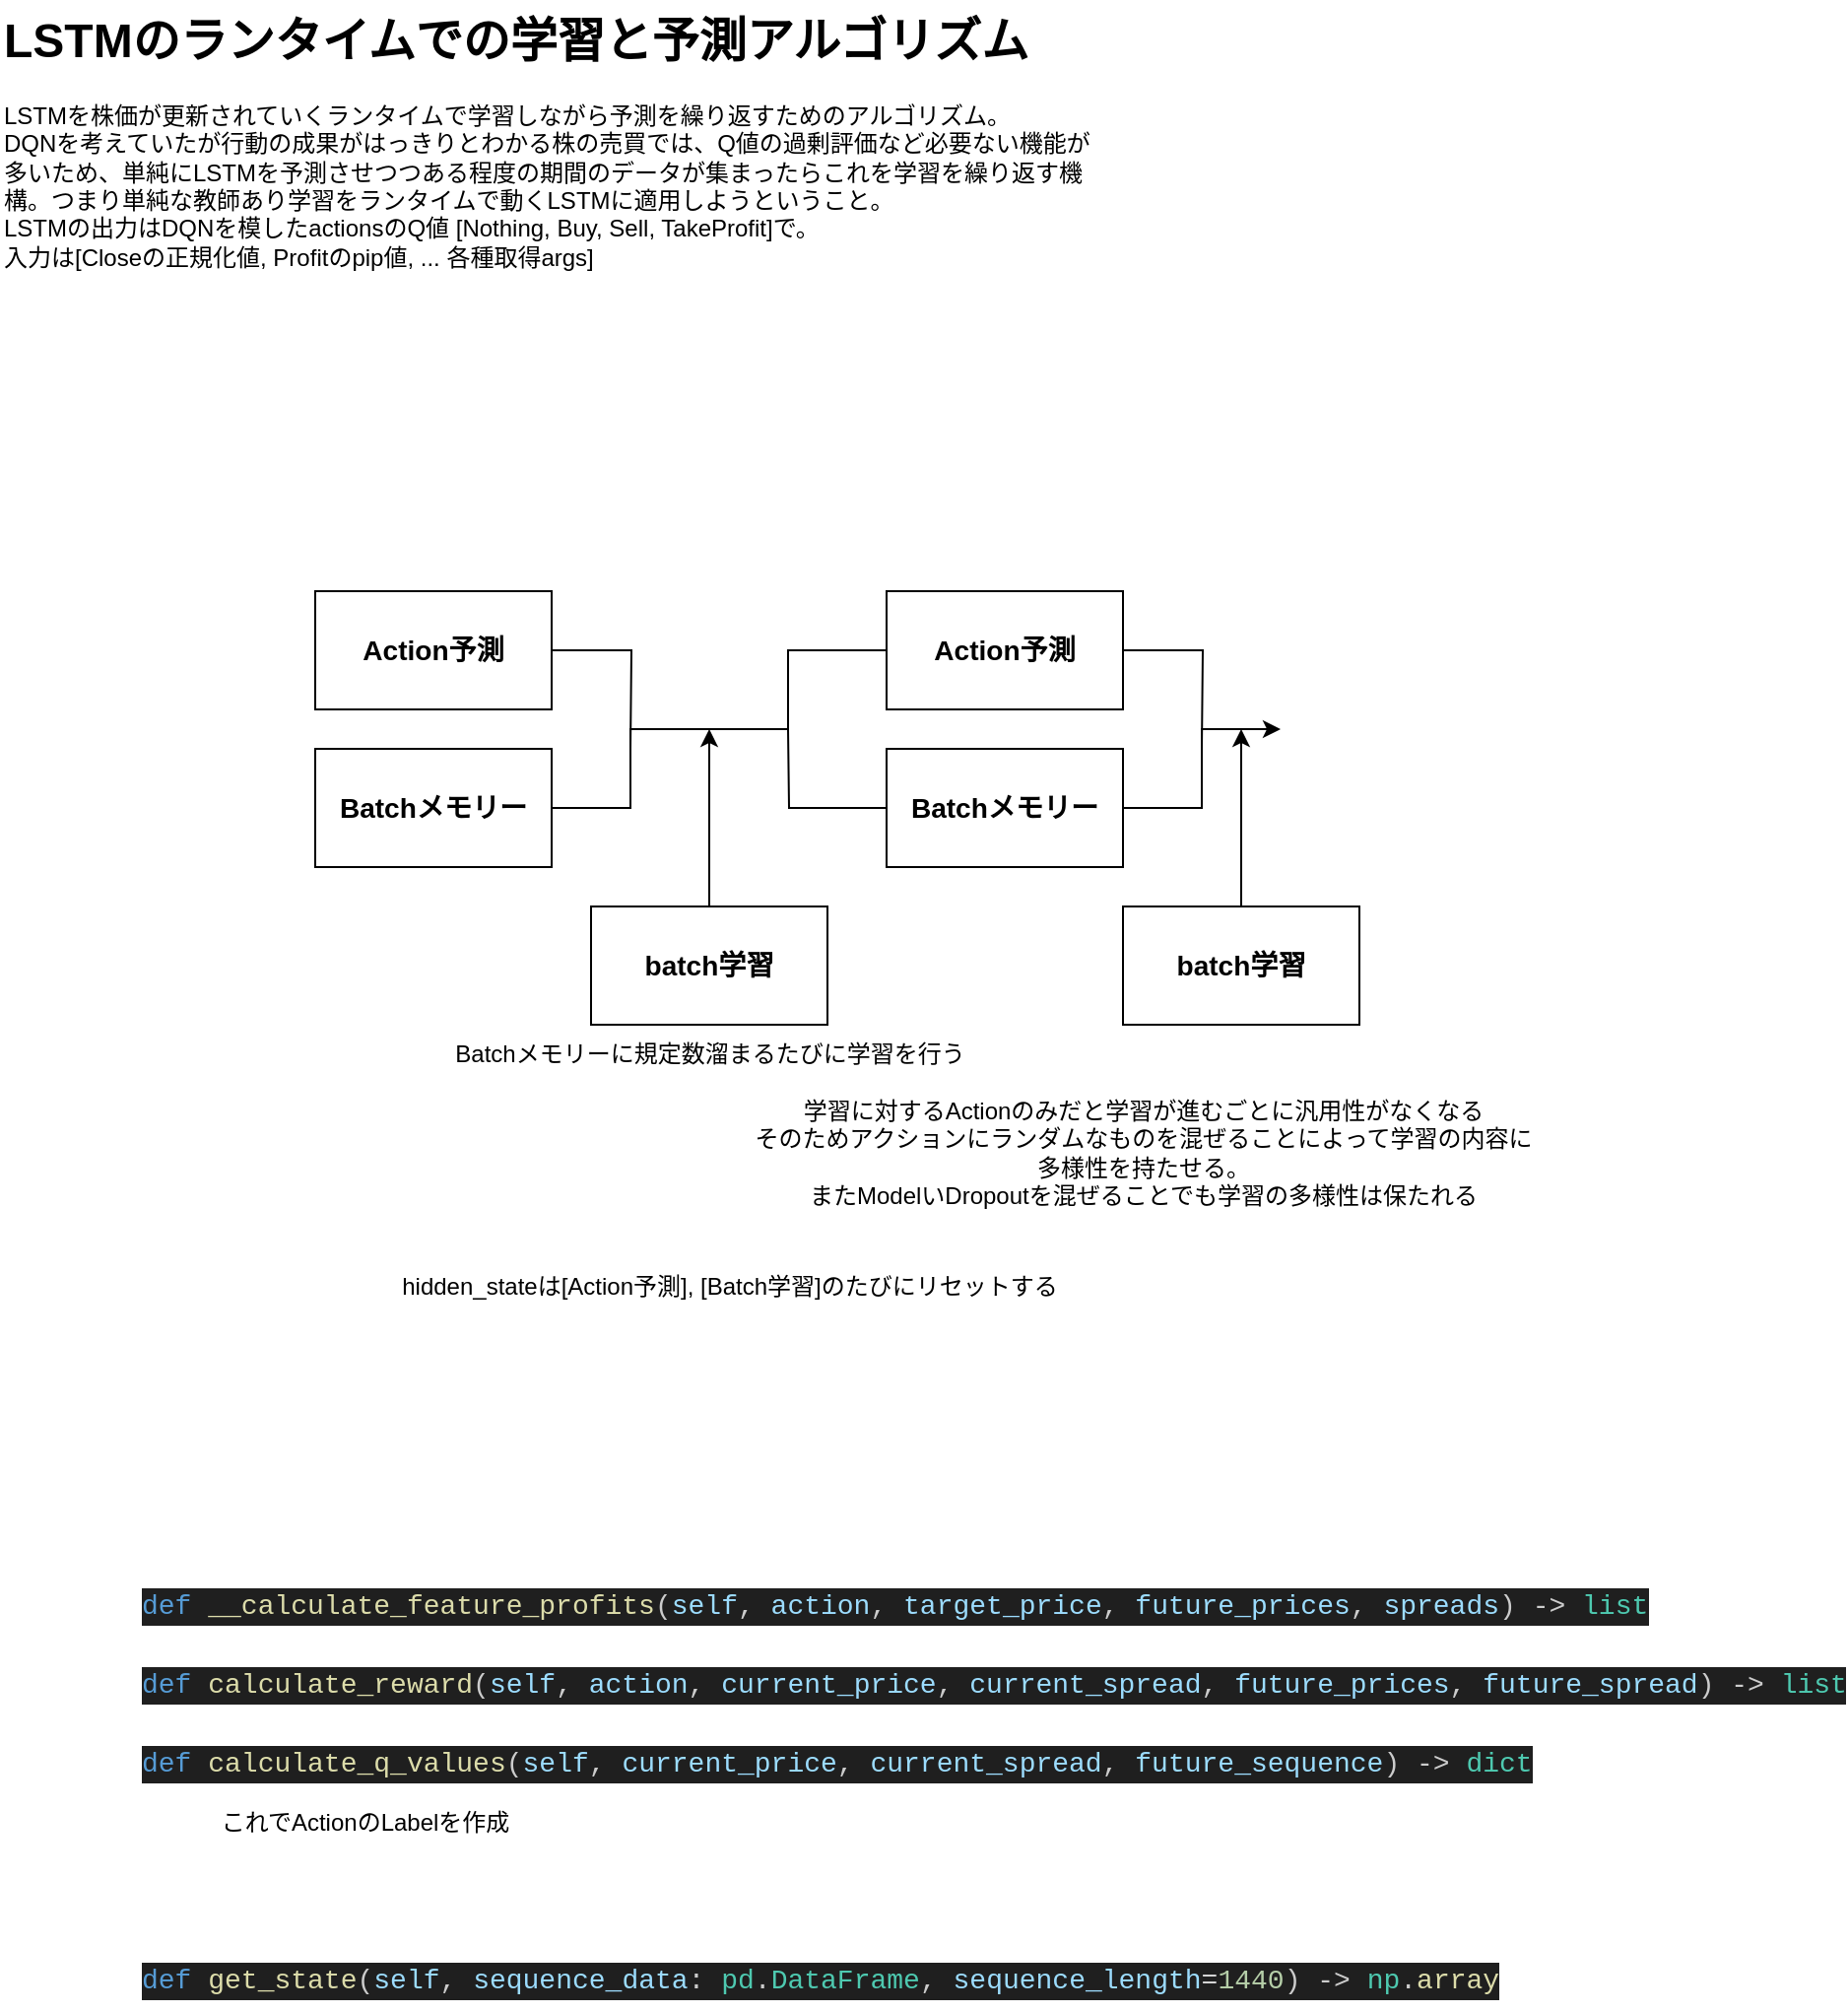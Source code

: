 <mxfile version="24.7.5">
  <diagram name="ページ1" id="PraJ6ARP3TR6e9wYblwK">
    <mxGraphModel dx="1434" dy="837" grid="1" gridSize="10" guides="1" tooltips="1" connect="1" arrows="1" fold="1" page="1" pageScale="1" pageWidth="1200" pageHeight="1920" math="0" shadow="0">
      <root>
        <mxCell id="0" />
        <mxCell id="1" parent="0" />
        <mxCell id="7utrK6tH0a4Ycz3FUUAE-1" value="&lt;h1 style=&quot;margin-top: 0px;&quot;&gt;LSTMのランタイムでの学習と予測アルゴリズム&lt;/h1&gt;&lt;div&gt;LSTMを株価が更新されていくランタイムで学習しながら予測を繰り返すためのアルゴリズム。&lt;/div&gt;&lt;div&gt;DQNを考えていたが行動の成果がはっきりとわかる株の売買では、Q値の過剰評価など必要ない機能が多いため、単純にLSTMを予測させつつある程度の期間のデータが集まったらこれを学習を繰り返す機構。つまり単純な教師あり学習をランタイムで動くLSTMに適用しようということ。&lt;/div&gt;&lt;div&gt;LSTMの出力はDQNを模したactionsのQ値 [Nothing, Buy, Sell, TakeProfit]で。&lt;/div&gt;&lt;div&gt;入力は[Closeの正規化値, Profitのpip値, ... 各種取得args]&lt;/div&gt;" style="text;html=1;whiteSpace=wrap;overflow=hidden;rounded=0;" vertex="1" parent="1">
          <mxGeometry x="40" y="30" width="560" height="160" as="geometry" />
        </mxCell>
        <mxCell id="7utrK6tH0a4Ycz3FUUAE-12" style="edgeStyle=orthogonalEdgeStyle;rounded=0;orthogonalLoop=1;jettySize=auto;html=1;" edge="1" parent="1" source="7utrK6tH0a4Ycz3FUUAE-5">
          <mxGeometry relative="1" as="geometry">
            <mxPoint x="400" y="400" as="targetPoint" />
          </mxGeometry>
        </mxCell>
        <mxCell id="7utrK6tH0a4Ycz3FUUAE-5" value="&lt;h3&gt;batch学習&lt;/h3&gt;" style="rounded=0;whiteSpace=wrap;html=1;" vertex="1" parent="1">
          <mxGeometry x="340" y="490" width="120" height="60" as="geometry" />
        </mxCell>
        <mxCell id="7utrK6tH0a4Ycz3FUUAE-10" style="edgeStyle=orthogonalEdgeStyle;rounded=0;orthogonalLoop=1;jettySize=auto;html=1;endArrow=none;endFill=0;" edge="1" parent="1" source="7utrK6tH0a4Ycz3FUUAE-6">
          <mxGeometry relative="1" as="geometry">
            <mxPoint x="360" y="410" as="targetPoint" />
          </mxGeometry>
        </mxCell>
        <mxCell id="7utrK6tH0a4Ycz3FUUAE-6" value="&lt;h3&gt;Action予測&lt;/h3&gt;" style="whiteSpace=wrap;html=1;" vertex="1" parent="1">
          <mxGeometry x="200" y="330" width="120" height="60" as="geometry" />
        </mxCell>
        <mxCell id="7utrK6tH0a4Ycz3FUUAE-11" style="edgeStyle=orthogonalEdgeStyle;rounded=0;orthogonalLoop=1;jettySize=auto;html=1;entryX=0;entryY=0.5;entryDx=0;entryDy=0;endArrow=none;endFill=0;" edge="1" parent="1" source="7utrK6tH0a4Ycz3FUUAE-7" target="7utrK6tH0a4Ycz3FUUAE-8">
          <mxGeometry relative="1" as="geometry">
            <mxPoint x="440" y="400" as="targetPoint" />
            <Array as="points">
              <mxPoint x="360" y="440" />
              <mxPoint x="360" y="400" />
              <mxPoint x="440" y="400" />
              <mxPoint x="440" y="360" />
            </Array>
          </mxGeometry>
        </mxCell>
        <mxCell id="7utrK6tH0a4Ycz3FUUAE-7" value="&lt;h3&gt;Batchメモリー&lt;/h3&gt;" style="whiteSpace=wrap;html=1;" vertex="1" parent="1">
          <mxGeometry x="200" y="410" width="120" height="60" as="geometry" />
        </mxCell>
        <mxCell id="7utrK6tH0a4Ycz3FUUAE-14" style="edgeStyle=orthogonalEdgeStyle;rounded=0;orthogonalLoop=1;jettySize=auto;html=1;endArrow=none;endFill=0;" edge="1" parent="1" source="7utrK6tH0a4Ycz3FUUAE-8">
          <mxGeometry relative="1" as="geometry">
            <mxPoint x="650" y="410" as="targetPoint" />
          </mxGeometry>
        </mxCell>
        <mxCell id="7utrK6tH0a4Ycz3FUUAE-8" value="&lt;h3&gt;Action予測&lt;/h3&gt;" style="whiteSpace=wrap;html=1;" vertex="1" parent="1">
          <mxGeometry x="490" y="330" width="120" height="60" as="geometry" />
        </mxCell>
        <mxCell id="7utrK6tH0a4Ycz3FUUAE-13" style="edgeStyle=orthogonalEdgeStyle;rounded=0;orthogonalLoop=1;jettySize=auto;html=1;endArrow=none;endFill=0;" edge="1" parent="1" source="7utrK6tH0a4Ycz3FUUAE-9">
          <mxGeometry relative="1" as="geometry">
            <mxPoint x="440" y="400" as="targetPoint" />
          </mxGeometry>
        </mxCell>
        <mxCell id="7utrK6tH0a4Ycz3FUUAE-15" style="edgeStyle=orthogonalEdgeStyle;rounded=0;orthogonalLoop=1;jettySize=auto;html=1;endArrow=classic;endFill=1;" edge="1" parent="1" source="7utrK6tH0a4Ycz3FUUAE-9">
          <mxGeometry relative="1" as="geometry">
            <mxPoint x="690" y="400" as="targetPoint" />
            <Array as="points">
              <mxPoint x="650" y="440" />
              <mxPoint x="650" y="400" />
            </Array>
          </mxGeometry>
        </mxCell>
        <mxCell id="7utrK6tH0a4Ycz3FUUAE-9" value="&lt;h3&gt;Batchメモリー&lt;/h3&gt;" style="whiteSpace=wrap;html=1;" vertex="1" parent="1">
          <mxGeometry x="490" y="410" width="120" height="60" as="geometry" />
        </mxCell>
        <mxCell id="7utrK6tH0a4Ycz3FUUAE-16" value="Batchメモリーに規定数溜まるたびに学習を行う" style="text;html=1;align=center;verticalAlign=middle;resizable=0;points=[];autosize=1;strokeColor=none;fillColor=none;" vertex="1" parent="1">
          <mxGeometry x="260" y="550" width="280" height="30" as="geometry" />
        </mxCell>
        <mxCell id="7utrK6tH0a4Ycz3FUUAE-17" value="学習に対するActionのみだと学習が進むごとに汎用性がなくなる&lt;div&gt;そのためアクションにランダムなものを混ぜることによって学習の内容に&lt;/div&gt;&lt;div&gt;多様性を持たせる。&lt;/div&gt;&lt;div&gt;またModelいDropoutを混ぜることでも学習の多様性は保たれる&lt;/div&gt;" style="text;html=1;align=center;verticalAlign=middle;resizable=0;points=[];autosize=1;strokeColor=none;fillColor=none;" vertex="1" parent="1">
          <mxGeometry x="410" y="580" width="420" height="70" as="geometry" />
        </mxCell>
        <mxCell id="7utrK6tH0a4Ycz3FUUAE-18" style="edgeStyle=orthogonalEdgeStyle;rounded=0;orthogonalLoop=1;jettySize=auto;html=1;" edge="1" parent="1" source="7utrK6tH0a4Ycz3FUUAE-19">
          <mxGeometry relative="1" as="geometry">
            <mxPoint x="670" y="400" as="targetPoint" />
          </mxGeometry>
        </mxCell>
        <mxCell id="7utrK6tH0a4Ycz3FUUAE-19" value="&lt;h3&gt;batch学習&lt;/h3&gt;" style="rounded=0;whiteSpace=wrap;html=1;" vertex="1" parent="1">
          <mxGeometry x="610" y="490" width="120" height="60" as="geometry" />
        </mxCell>
        <mxCell id="7utrK6tH0a4Ycz3FUUAE-20" value="hidden_stateは[Action予測], [Batch学習]のたびにリセットする" style="text;html=1;align=center;verticalAlign=middle;resizable=0;points=[];autosize=1;strokeColor=none;fillColor=none;" vertex="1" parent="1">
          <mxGeometry x="230" y="668" width="360" height="30" as="geometry" />
        </mxCell>
        <mxCell id="7utrK6tH0a4Ycz3FUUAE-21" value="&lt;div style=&quot;color: rgb(204, 204, 204); background-color: rgb(31, 31, 31); font-family: Consolas, &amp;quot;Courier New&amp;quot;, monospace; font-size: 14px; line-height: 19px; white-space-collapse: preserve;&quot;&gt;&lt;span style=&quot;color: #569cd6;&quot;&gt;def&lt;/span&gt; &lt;span style=&quot;color: #dcdcaa;&quot;&gt;__calculate_feature_profits&lt;/span&gt;(&lt;span style=&quot;color: #9cdcfe;&quot;&gt;self&lt;/span&gt;, &lt;span style=&quot;color: #9cdcfe;&quot;&gt;action&lt;/span&gt;, &lt;span style=&quot;color: #9cdcfe;&quot;&gt;target_price&lt;/span&gt;, &lt;span style=&quot;color: #9cdcfe;&quot;&gt;future_prices&lt;/span&gt;, &lt;span style=&quot;color: #9cdcfe;&quot;&gt;spreads&lt;/span&gt;) -&amp;gt; &lt;span style=&quot;color: #4ec9b0;&quot;&gt;list&lt;/span&gt;&lt;/div&gt;" style="text;html=1;align=left;verticalAlign=middle;resizable=0;points=[];autosize=1;strokeColor=none;fillColor=none;" vertex="1" parent="1">
          <mxGeometry x="110" y="830" width="720" height="30" as="geometry" />
        </mxCell>
        <mxCell id="7utrK6tH0a4Ycz3FUUAE-22" value="&lt;div style=&quot;color: rgb(204, 204, 204); background-color: rgb(31, 31, 31); font-family: Consolas, &amp;quot;Courier New&amp;quot;, monospace; font-size: 14px; line-height: 19px; white-space-collapse: preserve;&quot;&gt;&lt;span style=&quot;color: #569cd6;&quot;&gt;def&lt;/span&gt; &lt;span style=&quot;color: #dcdcaa;&quot;&gt;calculate_reward&lt;/span&gt;(&lt;span style=&quot;color: #9cdcfe;&quot;&gt;self&lt;/span&gt;, &lt;span style=&quot;color: #9cdcfe;&quot;&gt;action&lt;/span&gt;, &lt;span style=&quot;color: #9cdcfe;&quot;&gt;current_price&lt;/span&gt;, &lt;span style=&quot;color: #9cdcfe;&quot;&gt;current_spread&lt;/span&gt;, &lt;span style=&quot;color: #9cdcfe;&quot;&gt;future_prices&lt;/span&gt;, &lt;span style=&quot;color: #9cdcfe;&quot;&gt;future_spread&lt;/span&gt;) -&amp;gt; &lt;span style=&quot;color: #4ec9b0;&quot;&gt;list&lt;/span&gt;&lt;/div&gt;" style="text;html=1;align=left;verticalAlign=middle;resizable=0;points=[];autosize=1;strokeColor=none;fillColor=none;" vertex="1" parent="1">
          <mxGeometry x="110" y="870" width="820" height="30" as="geometry" />
        </mxCell>
        <mxCell id="7utrK6tH0a4Ycz3FUUAE-23" value="&lt;div style=&quot;color: rgb(204, 204, 204); background-color: rgb(31, 31, 31); font-family: Consolas, &amp;quot;Courier New&amp;quot;, monospace; font-size: 14px; line-height: 19px; white-space-collapse: preserve;&quot;&gt;&lt;span style=&quot;color: #569cd6;&quot;&gt;def&lt;/span&gt; &lt;span style=&quot;color: #dcdcaa;&quot;&gt;calculate_q_values&lt;/span&gt;(&lt;span style=&quot;color: #9cdcfe;&quot;&gt;self&lt;/span&gt;, &lt;span style=&quot;color: #9cdcfe;&quot;&gt;current_price&lt;/span&gt;, &lt;span style=&quot;color: #9cdcfe;&quot;&gt;current_spread&lt;/span&gt;, &lt;span style=&quot;color: #9cdcfe;&quot;&gt;future_sequence&lt;/span&gt;) -&amp;gt; &lt;span style=&quot;color: #4ec9b0;&quot;&gt;dict&lt;/span&gt;&lt;/div&gt;" style="text;html=1;align=left;verticalAlign=middle;resizable=0;points=[];autosize=1;strokeColor=none;fillColor=none;" vertex="1" parent="1">
          <mxGeometry x="110" y="910" width="670" height="30" as="geometry" />
        </mxCell>
        <mxCell id="7utrK6tH0a4Ycz3FUUAE-24" value="これでActionのLabelを作成" style="text;html=1;align=center;verticalAlign=middle;resizable=0;points=[];autosize=1;strokeColor=none;fillColor=none;" vertex="1" parent="1">
          <mxGeometry x="140" y="940" width="170" height="30" as="geometry" />
        </mxCell>
        <mxCell id="7utrK6tH0a4Ycz3FUUAE-26" value="&lt;div style=&quot;color: rgb(204, 204, 204); background-color: rgb(31, 31, 31); font-family: Consolas, &amp;quot;Courier New&amp;quot;, monospace; font-size: 14px; line-height: 19px; white-space-collapse: preserve;&quot;&gt;&lt;span style=&quot;color: #569cd6;&quot;&gt;def&lt;/span&gt; &lt;span style=&quot;color: #dcdcaa;&quot;&gt;get_state&lt;/span&gt;(&lt;span style=&quot;color: #9cdcfe;&quot;&gt;self&lt;/span&gt;, &lt;span style=&quot;color: #9cdcfe;&quot;&gt;sequence_data&lt;/span&gt;: &lt;span style=&quot;color: #4ec9b0;&quot;&gt;pd&lt;/span&gt;.&lt;span style=&quot;color: #4ec9b0;&quot;&gt;DataFrame&lt;/span&gt;, &lt;span style=&quot;color: #9cdcfe;&quot;&gt;sequence_length&lt;/span&gt;&lt;span style=&quot;color: #d4d4d4;&quot;&gt;=&lt;/span&gt;&lt;span style=&quot;color: #b5cea8;&quot;&gt;1440&lt;/span&gt;) -&amp;gt; &lt;span style=&quot;color: #4ec9b0;&quot;&gt;np&lt;/span&gt;.&lt;span style=&quot;color: #dcdcaa;&quot;&gt;array&lt;/span&gt;&lt;/div&gt;" style="text;html=1;align=left;verticalAlign=middle;resizable=0;points=[];autosize=1;strokeColor=none;fillColor=none;" vertex="1" parent="1">
          <mxGeometry x="110" y="1020" width="650" height="30" as="geometry" />
        </mxCell>
      </root>
    </mxGraphModel>
  </diagram>
</mxfile>
